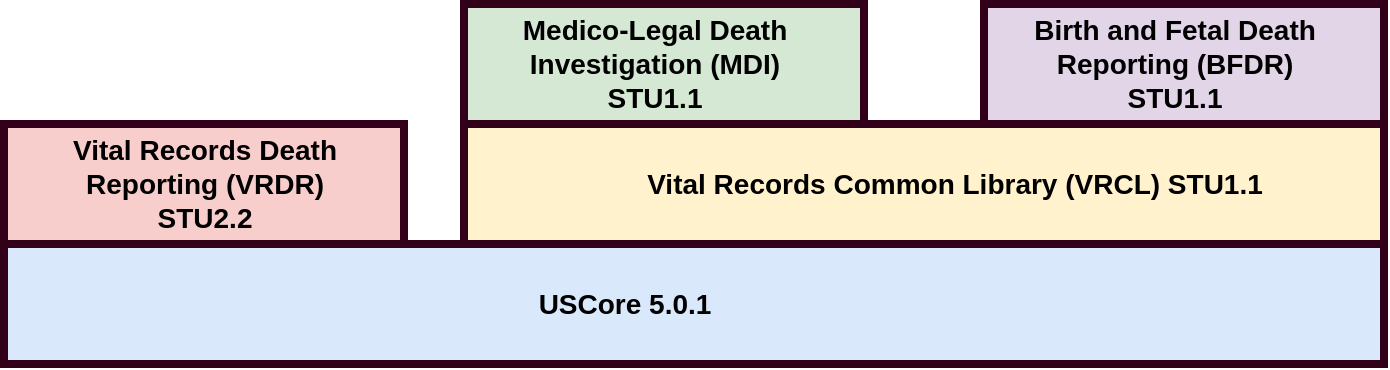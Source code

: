 <mxfile version="22.0.3" type="device" pages="2">
  <diagram name="Current" id="lYzvAvNy6pXz5exkMZ37">
    <mxGraphModel dx="1026" dy="743" grid="1" gridSize="10" guides="1" tooltips="1" connect="1" arrows="1" fold="1" page="1" pageScale="1" pageWidth="850" pageHeight="1100" math="0" shadow="0">
      <root>
        <mxCell id="0" />
        <mxCell id="1" parent="0" />
        <mxCell id="UobwixdGd-bj-XZxPPbB-1" value="" style="rounded=0;whiteSpace=wrap;html=1;strokeWidth=4;fillColor=#dae8fc;strokeColor=#33001A;fontSize=14;" vertex="1" parent="1">
          <mxGeometry x="10" y="140" width="690" height="60" as="geometry" />
        </mxCell>
        <mxCell id="UobwixdGd-bj-XZxPPbB-2" value="" style="rounded=0;whiteSpace=wrap;html=1;strokeWidth=4;fillColor=#f8cecc;strokeColor=#33001A;fontSize=14;" vertex="1" parent="1">
          <mxGeometry x="10" y="80" width="200" height="60" as="geometry" />
        </mxCell>
        <mxCell id="UobwixdGd-bj-XZxPPbB-5" value="" style="rounded=0;whiteSpace=wrap;html=1;strokeWidth=4;fillColor=#d5e8d4;strokeColor=#33001A;fontSize=14;" vertex="1" parent="1">
          <mxGeometry x="240" y="20" width="200" height="60" as="geometry" />
        </mxCell>
        <mxCell id="UobwixdGd-bj-XZxPPbB-6" value="" style="rounded=0;whiteSpace=wrap;html=1;strokeWidth=4;fillColor=#e1d5e7;strokeColor=#33001A;fontSize=14;" vertex="1" parent="1">
          <mxGeometry x="500" y="20" width="200" height="60" as="geometry" />
        </mxCell>
        <mxCell id="UobwixdGd-bj-XZxPPbB-7" value="" style="rounded=0;whiteSpace=wrap;html=1;strokeWidth=4;fillColor=#fff2cc;strokeColor=#33001A;fontSize=14;" vertex="1" parent="1">
          <mxGeometry x="240" y="80" width="460" height="60" as="geometry" />
        </mxCell>
        <mxCell id="UobwixdGd-bj-XZxPPbB-8" value="Vital Records Death &lt;br&gt;Reporting (VRDR)&lt;br style=&quot;font-size: 14px;&quot;&gt;STU2.2" style="text;html=1;align=center;verticalAlign=middle;resizable=0;points=[];autosize=1;strokeColor=none;fillColor=none;strokeWidth=4;fontStyle=1;fontSize=14;" vertex="1" parent="1">
          <mxGeometry x="30" y="80" width="160" height="60" as="geometry" />
        </mxCell>
        <mxCell id="UobwixdGd-bj-XZxPPbB-9" value="Medico-Legal Death &lt;br&gt;Investigation (MDI)&lt;br style=&quot;font-size: 14px;&quot;&gt;STU1.1" style="text;html=1;align=center;verticalAlign=middle;resizable=0;points=[];autosize=1;strokeColor=none;fillColor=none;strokeWidth=4;fontStyle=1;fontSize=14;" vertex="1" parent="1">
          <mxGeometry x="255" y="20" width="160" height="60" as="geometry" />
        </mxCell>
        <mxCell id="UobwixdGd-bj-XZxPPbB-10" value="Birth and Fetal Death &lt;br&gt;Reporting (BFDR)&lt;br style=&quot;font-size: 14px;&quot;&gt;STU1.1" style="text;html=1;align=center;verticalAlign=middle;resizable=0;points=[];autosize=1;strokeColor=none;fillColor=none;strokeWidth=4;fontStyle=1;fontSize=14;" vertex="1" parent="1">
          <mxGeometry x="515" y="20" width="160" height="60" as="geometry" />
        </mxCell>
        <mxCell id="UobwixdGd-bj-XZxPPbB-11" value="Vital Records Common Library (VRCL) STU1.1" style="text;html=1;align=center;verticalAlign=middle;resizable=0;points=[];autosize=1;strokeColor=none;fillColor=none;strokeWidth=4;fontStyle=1;fontSize=14;" vertex="1" parent="1">
          <mxGeometry x="320" y="95" width="330" height="30" as="geometry" />
        </mxCell>
        <mxCell id="UobwixdGd-bj-XZxPPbB-12" value="USCore 5.0.1" style="text;html=1;align=center;verticalAlign=middle;resizable=0;points=[];autosize=1;strokeColor=none;fillColor=none;strokeWidth=4;fontStyle=1;fontSize=14;" vertex="1" parent="1">
          <mxGeometry x="265" y="155" width="110" height="30" as="geometry" />
        </mxCell>
      </root>
    </mxGraphModel>
  </diagram>
  <diagram id="jJlBwMCVWZ6m4D2n00wx" name="Harmonized">
    <mxGraphModel dx="1026" dy="743" grid="1" gridSize="10" guides="1" tooltips="1" connect="1" arrows="1" fold="1" page="1" pageScale="1" pageWidth="850" pageHeight="1100" math="0" shadow="0">
      <root>
        <mxCell id="0" />
        <mxCell id="1" parent="0" />
        <mxCell id="5nlexrqRa-v2Ez91ZqGg-1" value="" style="rounded=0;whiteSpace=wrap;html=1;strokeWidth=4;fillColor=#dae8fc;strokeColor=#33001A;fontSize=14;" vertex="1" parent="1">
          <mxGeometry x="20" y="190" width="460" height="60" as="geometry" />
        </mxCell>
        <mxCell id="5nlexrqRa-v2Ez91ZqGg-2" value="" style="rounded=0;whiteSpace=wrap;html=1;strokeWidth=4;fillColor=#f8cecc;strokeColor=#33001A;fontSize=14;" vertex="1" parent="1">
          <mxGeometry x="20" y="70" width="200" height="60" as="geometry" />
        </mxCell>
        <mxCell id="5nlexrqRa-v2Ez91ZqGg-3" value="" style="rounded=0;whiteSpace=wrap;html=1;strokeWidth=4;fillColor=#d5e8d4;strokeColor=#33001A;fontSize=14;" vertex="1" parent="1">
          <mxGeometry x="20" y="10" width="200" height="60" as="geometry" />
        </mxCell>
        <mxCell id="5nlexrqRa-v2Ez91ZqGg-4" value="" style="rounded=0;whiteSpace=wrap;html=1;strokeWidth=4;fillColor=#e1d5e7;strokeColor=#33001A;fontSize=14;" vertex="1" parent="1">
          <mxGeometry x="280" y="70" width="200" height="60" as="geometry" />
        </mxCell>
        <mxCell id="5nlexrqRa-v2Ez91ZqGg-5" value="" style="rounded=0;whiteSpace=wrap;html=1;strokeWidth=4;fillColor=#fff2cc;strokeColor=#33001A;fontSize=14;" vertex="1" parent="1">
          <mxGeometry x="20" y="130" width="460" height="60" as="geometry" />
        </mxCell>
        <mxCell id="5nlexrqRa-v2Ez91ZqGg-6" value="Vital Records Death &lt;br&gt;Reporting (VRDR)&lt;br style=&quot;font-size: 14px;&quot;&gt;STU3" style="text;html=1;align=center;verticalAlign=middle;resizable=0;points=[];autosize=1;strokeColor=none;fillColor=none;strokeWidth=4;fontStyle=1;fontSize=14;" vertex="1" parent="1">
          <mxGeometry x="40" y="70" width="160" height="60" as="geometry" />
        </mxCell>
        <mxCell id="5nlexrqRa-v2Ez91ZqGg-7" value="Medico-Legal Death &lt;br&gt;Investigation (MDI)&lt;br style=&quot;font-size: 14px;&quot;&gt;STU2" style="text;html=1;align=center;verticalAlign=middle;resizable=0;points=[];autosize=1;strokeColor=none;fillColor=none;strokeWidth=4;fontStyle=1;fontSize=14;" vertex="1" parent="1">
          <mxGeometry x="40" y="10" width="160" height="60" as="geometry" />
        </mxCell>
        <mxCell id="5nlexrqRa-v2Ez91ZqGg-8" value="&lt;font color=&quot;#ff0000&quot;&gt;Birth and Fetal Death &lt;br&gt;Reporting (BFDR)&lt;br style=&quot;font-size: 14px;&quot;&gt;STU2&lt;/font&gt;" style="text;html=1;align=center;verticalAlign=middle;resizable=0;points=[];autosize=1;strokeColor=none;fillColor=none;strokeWidth=4;fontStyle=1;fontSize=14;" vertex="1" parent="1">
          <mxGeometry x="295" y="70" width="160" height="60" as="geometry" />
        </mxCell>
        <mxCell id="5nlexrqRa-v2Ez91ZqGg-9" value="&lt;font color=&quot;#ff0000&quot;&gt;Vital Records Common Library (VRCL) STU2&lt;/font&gt;" style="text;html=1;align=center;verticalAlign=middle;resizable=0;points=[];autosize=1;strokeColor=none;fillColor=none;strokeWidth=4;fontStyle=1;fontSize=14;" vertex="1" parent="1">
          <mxGeometry x="105" y="145" width="320" height="30" as="geometry" />
        </mxCell>
        <mxCell id="5nlexrqRa-v2Ez91ZqGg-10" value="USCore 5.0.1" style="text;html=1;align=center;verticalAlign=middle;resizable=0;points=[];autosize=1;strokeColor=none;fillColor=none;strokeWidth=4;fontStyle=1;fontSize=14;" vertex="1" parent="1">
          <mxGeometry x="185" y="205" width="110" height="30" as="geometry" />
        </mxCell>
      </root>
    </mxGraphModel>
  </diagram>
</mxfile>
